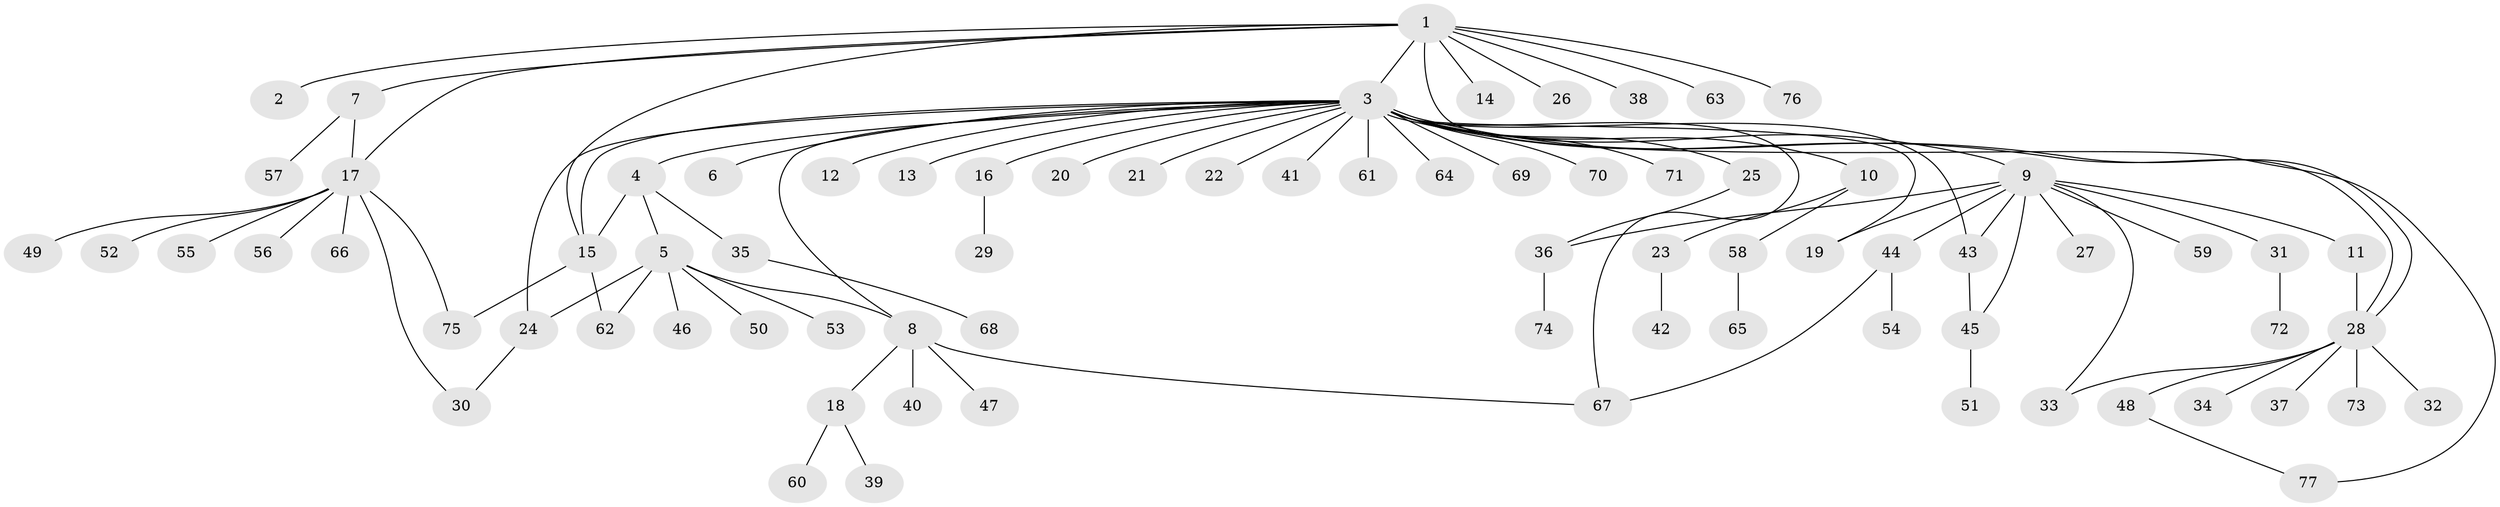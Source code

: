 // Generated by graph-tools (version 1.1) at 2025/14/03/09/25 04:14:26]
// undirected, 77 vertices, 94 edges
graph export_dot {
graph [start="1"]
  node [color=gray90,style=filled];
  1;
  2;
  3;
  4;
  5;
  6;
  7;
  8;
  9;
  10;
  11;
  12;
  13;
  14;
  15;
  16;
  17;
  18;
  19;
  20;
  21;
  22;
  23;
  24;
  25;
  26;
  27;
  28;
  29;
  30;
  31;
  32;
  33;
  34;
  35;
  36;
  37;
  38;
  39;
  40;
  41;
  42;
  43;
  44;
  45;
  46;
  47;
  48;
  49;
  50;
  51;
  52;
  53;
  54;
  55;
  56;
  57;
  58;
  59;
  60;
  61;
  62;
  63;
  64;
  65;
  66;
  67;
  68;
  69;
  70;
  71;
  72;
  73;
  74;
  75;
  76;
  77;
  1 -- 2;
  1 -- 3;
  1 -- 7;
  1 -- 14;
  1 -- 15;
  1 -- 17;
  1 -- 26;
  1 -- 38;
  1 -- 63;
  1 -- 76;
  1 -- 77;
  3 -- 4;
  3 -- 6;
  3 -- 8;
  3 -- 9;
  3 -- 10;
  3 -- 12;
  3 -- 13;
  3 -- 15;
  3 -- 16;
  3 -- 19;
  3 -- 20;
  3 -- 21;
  3 -- 22;
  3 -- 24;
  3 -- 25;
  3 -- 28;
  3 -- 28;
  3 -- 41;
  3 -- 43;
  3 -- 61;
  3 -- 64;
  3 -- 67;
  3 -- 69;
  3 -- 70;
  3 -- 71;
  4 -- 5;
  4 -- 15;
  4 -- 35;
  5 -- 8;
  5 -- 24;
  5 -- 46;
  5 -- 50;
  5 -- 53;
  5 -- 62;
  7 -- 17;
  7 -- 57;
  8 -- 18;
  8 -- 40;
  8 -- 47;
  8 -- 67;
  9 -- 11;
  9 -- 19;
  9 -- 27;
  9 -- 31;
  9 -- 33;
  9 -- 36;
  9 -- 43;
  9 -- 44;
  9 -- 45;
  9 -- 59;
  10 -- 23;
  10 -- 58;
  11 -- 28;
  15 -- 62;
  15 -- 75;
  16 -- 29;
  17 -- 30;
  17 -- 49;
  17 -- 52;
  17 -- 55;
  17 -- 56;
  17 -- 66;
  17 -- 75;
  18 -- 39;
  18 -- 60;
  23 -- 42;
  24 -- 30;
  25 -- 36;
  28 -- 32;
  28 -- 33;
  28 -- 34;
  28 -- 37;
  28 -- 48;
  28 -- 73;
  31 -- 72;
  35 -- 68;
  36 -- 74;
  43 -- 45;
  44 -- 54;
  44 -- 67;
  45 -- 51;
  48 -- 77;
  58 -- 65;
}
